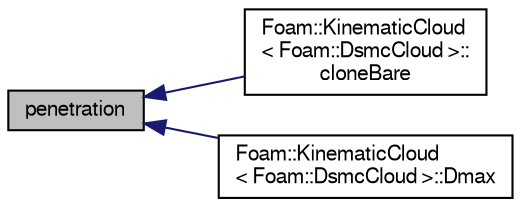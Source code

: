 digraph "penetration"
{
  bgcolor="transparent";
  edge [fontname="FreeSans",fontsize="10",labelfontname="FreeSans",labelfontsize="10"];
  node [fontname="FreeSans",fontsize="10",shape=record];
  rankdir="LR";
  Node150 [label="penetration",height=0.2,width=0.4,color="black", fillcolor="grey75", style="filled", fontcolor="black"];
  Node150 -> Node151 [dir="back",color="midnightblue",fontsize="10",style="solid",fontname="FreeSans"];
  Node151 [label="Foam::KinematicCloud\l\< Foam::DsmcCloud \>::\lcloneBare",height=0.2,width=0.4,color="black",URL="$a23786.html#a519c85b79b984c70934c244a934588ca",tooltip="Construct and return bare clone based on (this) with new name. "];
  Node150 -> Node152 [dir="back",color="midnightblue",fontsize="10",style="solid",fontname="FreeSans"];
  Node152 [label="Foam::KinematicCloud\l\< Foam::DsmcCloud \>::Dmax",height=0.2,width=0.4,color="black",URL="$a23786.html#aab6013c0e71d954126c792f6575a8bd6",tooltip="Max diameter. "];
}
